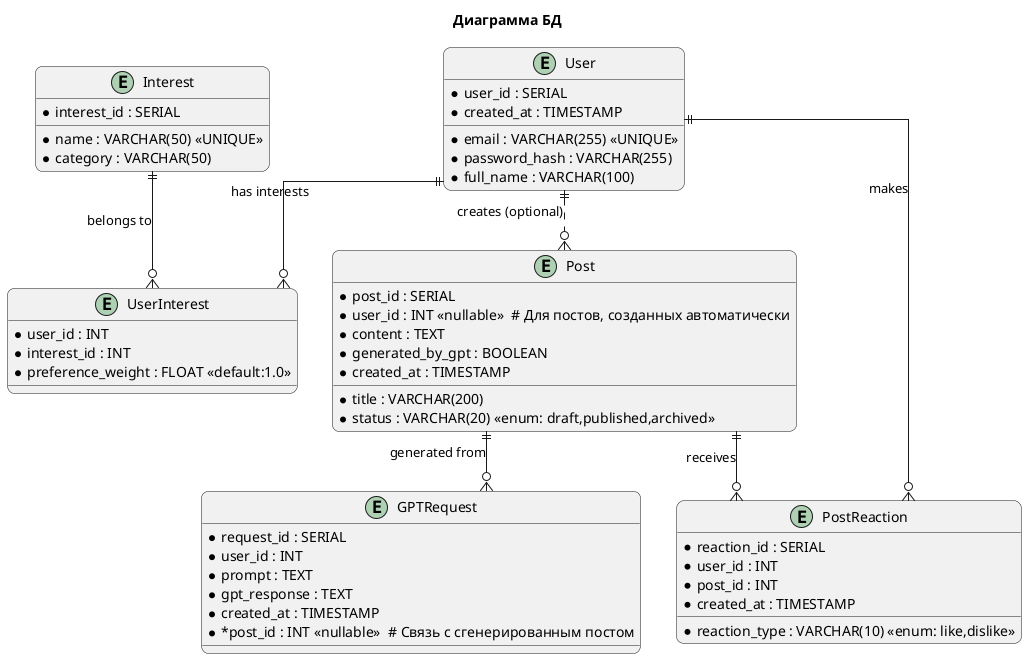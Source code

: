 @startuml DB_schema
title Диаграмма БД

skinparam linetype ortho
skinparam roundcorner 15
skinparam shadowing false

' Таблицы
entity "User" as User {
  * user_id : SERIAL
  * email : VARCHAR(255) <<UNIQUE>>
  * password_hash : VARCHAR(255)
  * full_name : VARCHAR(100)
  * created_at : TIMESTAMP
}

entity "Interest" as Interest {
  * interest_id : SERIAL
  * name : VARCHAR(50) <<UNIQUE>>
  * category : VARCHAR(50)
}

entity "UserInterest" as UserInterest {
  * user_id : INT
  * interest_id : INT
  * preference_weight : FLOAT <<default:1.0>>
}

entity "Post" as Post {
  * post_id : SERIAL
  * user_id : INT <<nullable>>  # Для постов, созданных автоматически
  * title : VARCHAR(200)
  * content : TEXT
  * generated_by_gpt : BOOLEAN
  * created_at : TIMESTAMP
  * status : VARCHAR(20) <<enum: draft,published,archived>>
}

entity "GPTRequest" as GPTRequest {
  * request_id : SERIAL
  * user_id : INT
  * prompt : TEXT
  * gpt_response : TEXT
  * created_at : TIMESTAMP
  * *post_id : INT <<nullable>>  # Связь с сгенерированным постом
}

entity "PostReaction" as PostReaction {
  * reaction_id : SERIAL
  * user_id : INT
  * post_id : INT
  * reaction_type : VARCHAR(10) <<enum: like,dislike>>
  * created_at : TIMESTAMP
}

' Связи
User ||--o{ UserInterest : "has interests"
Interest ||--o{ UserInterest : "belongs to"

User ||..o{ Post : "creates (optional)"
Post ||--o{ GPTRequest : "generated from"

Post ||--o{ PostReaction : "receives"
User ||--o{ PostReaction : "makes"

@enduml